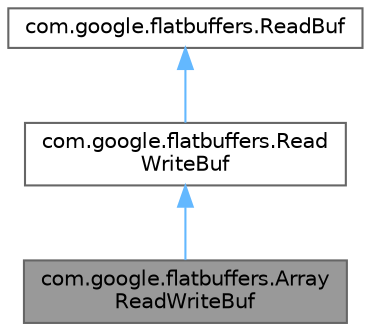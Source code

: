 digraph "com.google.flatbuffers.ArrayReadWriteBuf"
{
 // LATEX_PDF_SIZE
  bgcolor="transparent";
  edge [fontname=Helvetica,fontsize=10,labelfontname=Helvetica,labelfontsize=10];
  node [fontname=Helvetica,fontsize=10,shape=box,height=0.2,width=0.4];
  Node1 [id="Node000001",label="com.google.flatbuffers.Array\lReadWriteBuf",height=0.2,width=0.4,color="gray40", fillcolor="grey60", style="filled", fontcolor="black",tooltip=" "];
  Node2 -> Node1 [id="edge1_Node000001_Node000002",dir="back",color="steelblue1",style="solid",tooltip=" "];
  Node2 [id="Node000002",label="com.google.flatbuffers.Read\lWriteBuf",height=0.2,width=0.4,color="gray40", fillcolor="white", style="filled",URL="$interfacecom_1_1google_1_1flatbuffers_1_1ReadWriteBuf.html",tooltip=" "];
  Node3 -> Node2 [id="edge2_Node000002_Node000003",dir="back",color="steelblue1",style="solid",tooltip=" "];
  Node3 [id="Node000003",label="com.google.flatbuffers.ReadBuf",height=0.2,width=0.4,color="gray40", fillcolor="white", style="filled",URL="$interfacecom_1_1google_1_1flatbuffers_1_1ReadBuf.html",tooltip=" "];
}
